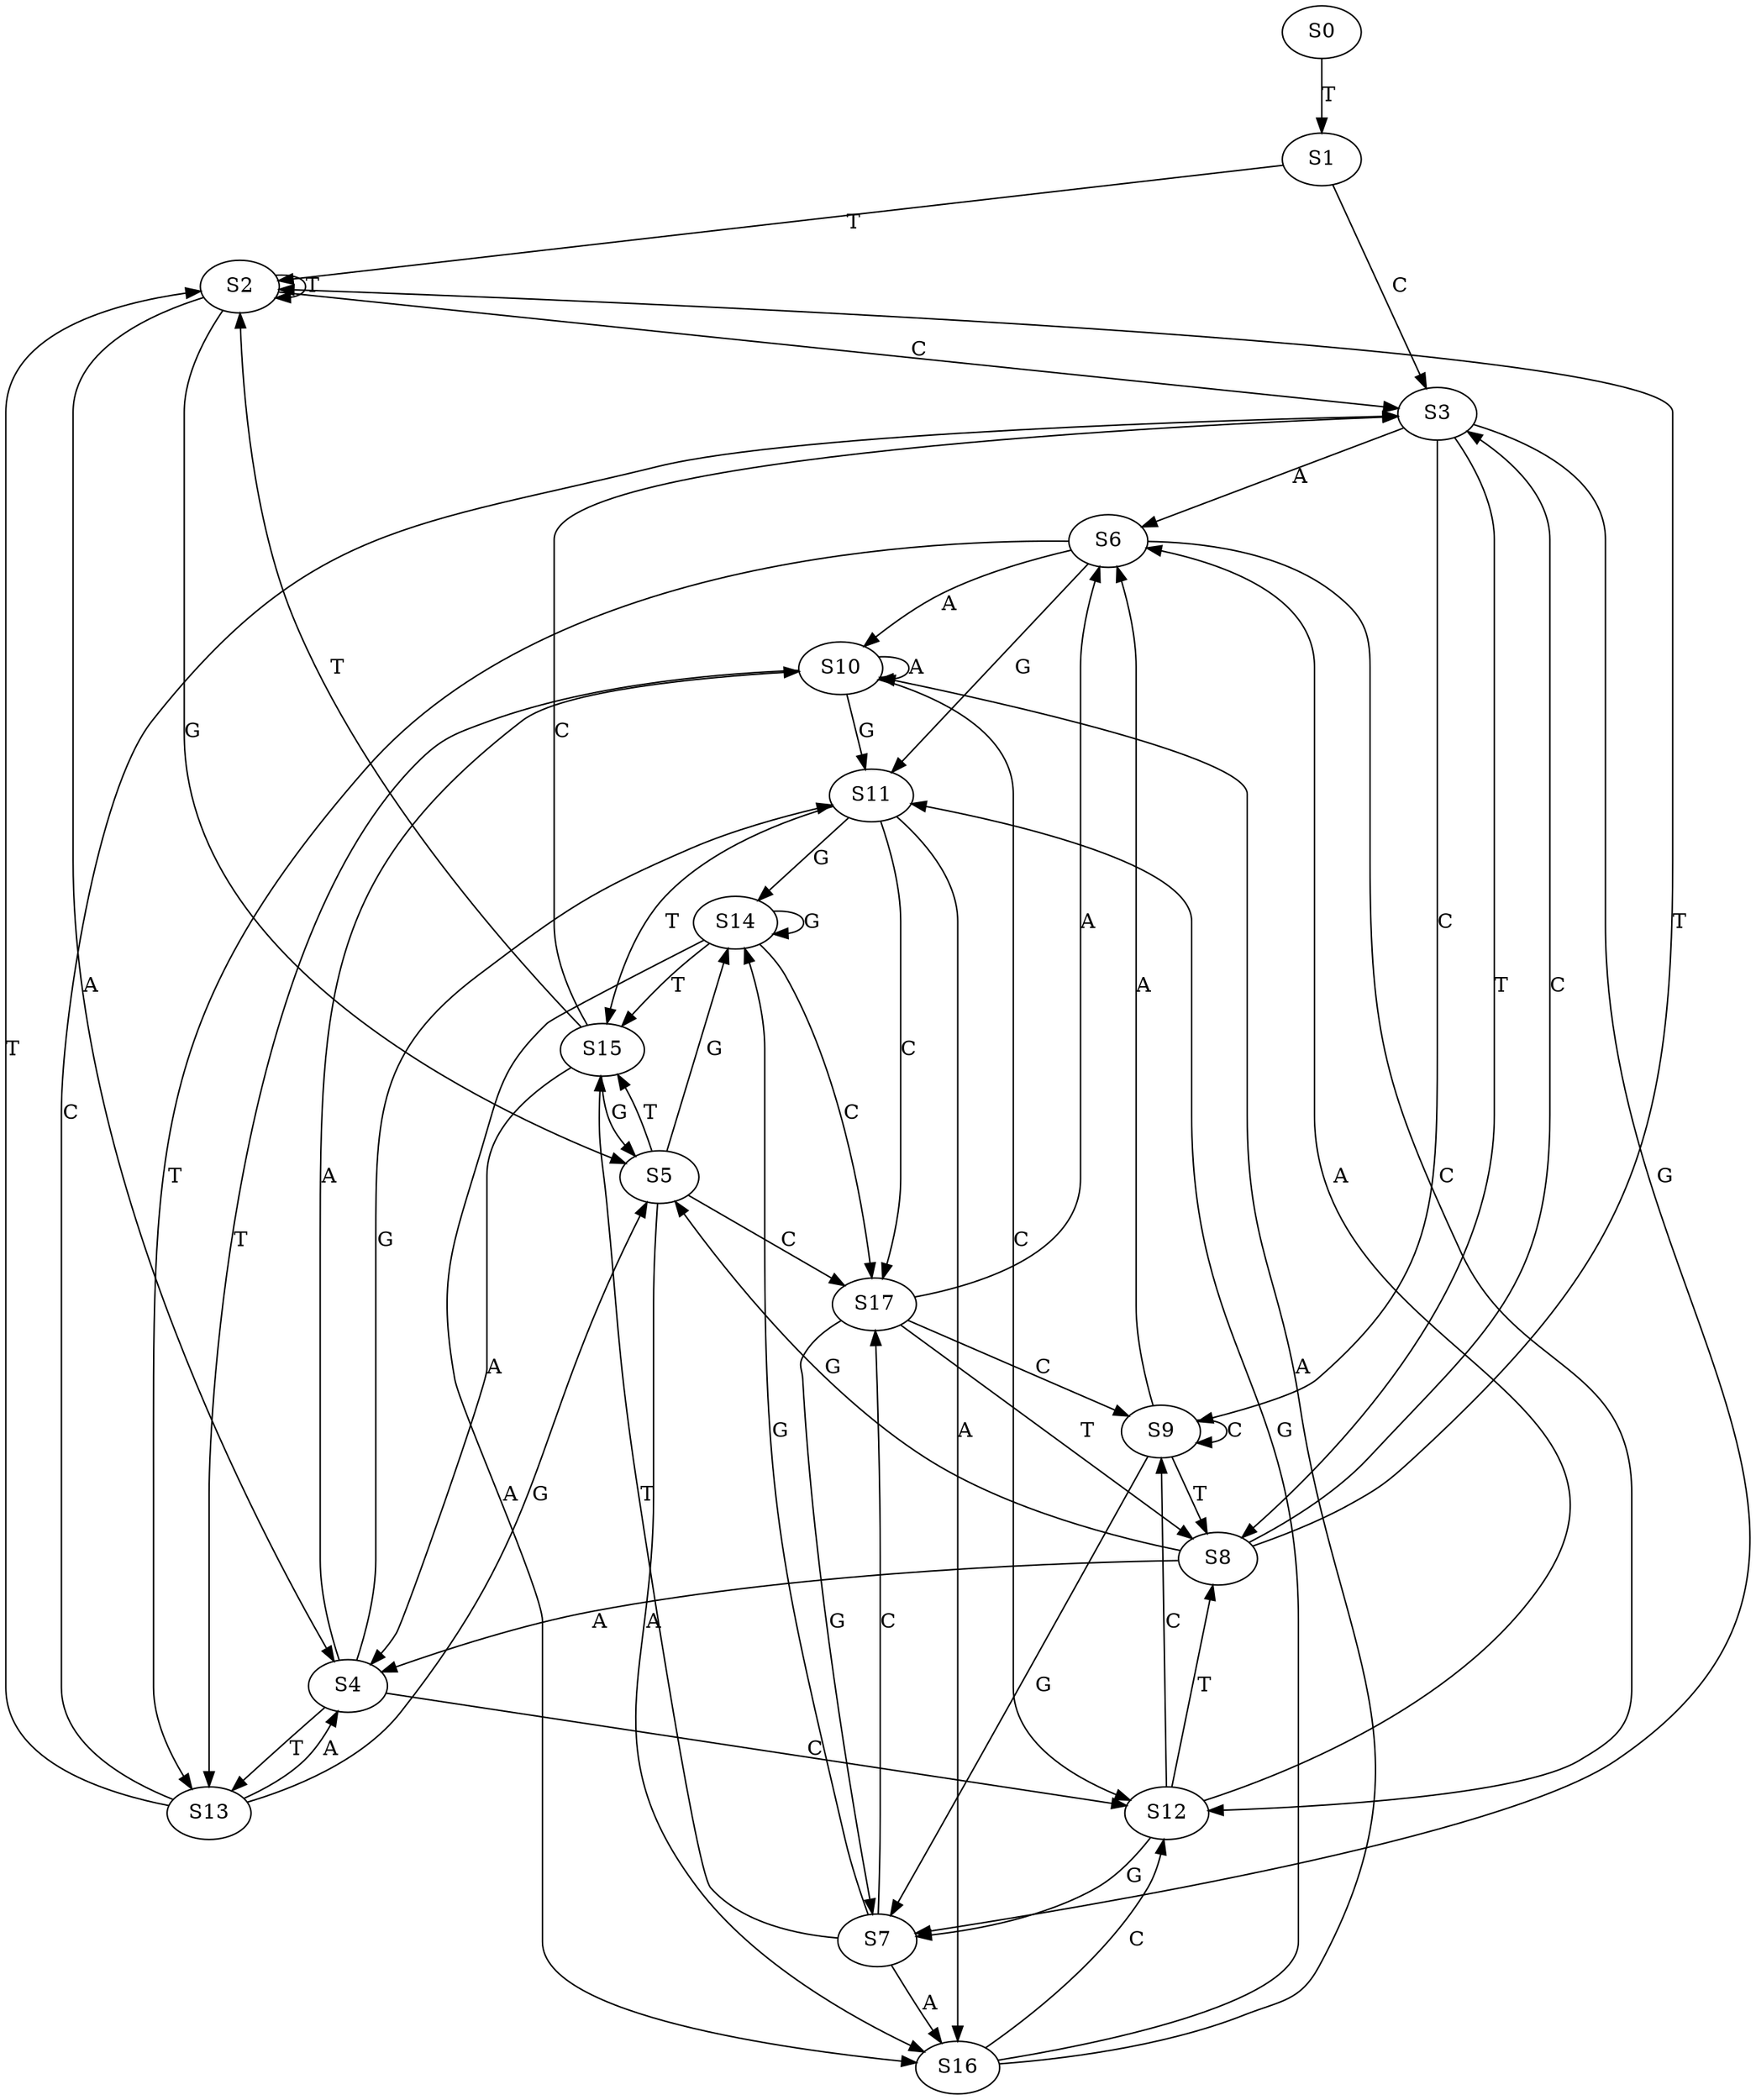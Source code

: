 strict digraph  {
	S0 -> S1 [ label = T ];
	S1 -> S2 [ label = T ];
	S1 -> S3 [ label = C ];
	S2 -> S3 [ label = C ];
	S2 -> S4 [ label = A ];
	S2 -> S5 [ label = G ];
	S2 -> S2 [ label = T ];
	S3 -> S6 [ label = A ];
	S3 -> S7 [ label = G ];
	S3 -> S8 [ label = T ];
	S3 -> S9 [ label = C ];
	S4 -> S10 [ label = A ];
	S4 -> S11 [ label = G ];
	S4 -> S12 [ label = C ];
	S4 -> S13 [ label = T ];
	S5 -> S14 [ label = G ];
	S5 -> S15 [ label = T ];
	S5 -> S16 [ label = A ];
	S5 -> S17 [ label = C ];
	S6 -> S10 [ label = A ];
	S6 -> S12 [ label = C ];
	S6 -> S13 [ label = T ];
	S6 -> S11 [ label = G ];
	S7 -> S16 [ label = A ];
	S7 -> S15 [ label = T ];
	S7 -> S14 [ label = G ];
	S7 -> S17 [ label = C ];
	S8 -> S4 [ label = A ];
	S8 -> S2 [ label = T ];
	S8 -> S3 [ label = C ];
	S8 -> S5 [ label = G ];
	S9 -> S6 [ label = A ];
	S9 -> S8 [ label = T ];
	S9 -> S7 [ label = G ];
	S9 -> S9 [ label = C ];
	S10 -> S13 [ label = T ];
	S10 -> S11 [ label = G ];
	S10 -> S10 [ label = A ];
	S10 -> S12 [ label = C ];
	S11 -> S15 [ label = T ];
	S11 -> S16 [ label = A ];
	S11 -> S17 [ label = C ];
	S11 -> S14 [ label = G ];
	S12 -> S6 [ label = A ];
	S12 -> S7 [ label = G ];
	S12 -> S9 [ label = C ];
	S12 -> S8 [ label = T ];
	S13 -> S5 [ label = G ];
	S13 -> S3 [ label = C ];
	S13 -> S4 [ label = A ];
	S13 -> S2 [ label = T ];
	S14 -> S15 [ label = T ];
	S14 -> S16 [ label = A ];
	S14 -> S17 [ label = C ];
	S14 -> S14 [ label = G ];
	S15 -> S4 [ label = A ];
	S15 -> S3 [ label = C ];
	S15 -> S2 [ label = T ];
	S15 -> S5 [ label = G ];
	S16 -> S11 [ label = G ];
	S16 -> S10 [ label = A ];
	S16 -> S12 [ label = C ];
	S17 -> S6 [ label = A ];
	S17 -> S9 [ label = C ];
	S17 -> S8 [ label = T ];
	S17 -> S7 [ label = G ];
}
